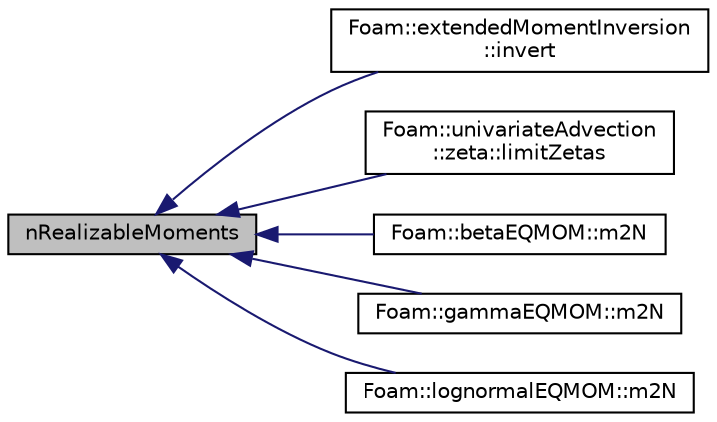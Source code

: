 digraph "nRealizableMoments"
{
  bgcolor="transparent";
  edge [fontname="Helvetica",fontsize="10",labelfontname="Helvetica",labelfontsize="10"];
  node [fontname="Helvetica",fontsize="10",shape=record];
  rankdir="LR";
  Node30 [label="nRealizableMoments",height=0.2,width=0.4,color="black", fillcolor="grey75", style="filled", fontcolor="black"];
  Node30 -> Node31 [dir="back",color="midnightblue",fontsize="10",style="solid",fontname="Helvetica"];
  Node31 [label="Foam::extendedMomentInversion\l::invert",height=0.2,width=0.4,color="black",URL="$a02020.html#a45d56bb3ba42ace7670d4c68707abf5d",tooltip="Invert moments to find weight, abscissae and sigma. "];
  Node30 -> Node32 [dir="back",color="midnightblue",fontsize="10",style="solid",fontname="Helvetica"];
  Node32 [label="Foam::univariateAdvection\l::zeta::limitZetas",height=0.2,width=0.4,color="black",URL="$a01952.html#a57ca278410d45b803a532bfc4a1e99e5",tooltip="Applies additional limitation to zeta_k, if needed. "];
  Node30 -> Node33 [dir="back",color="midnightblue",fontsize="10",style="solid",fontname="Helvetica"];
  Node33 [label="Foam::betaEQMOM::m2N",height=0.2,width=0.4,color="black",URL="$a02016.html#abee7f03ce3d0afa1dbc462ff6da2fff9",tooltip="Compute the last moment from starred moments. "];
  Node30 -> Node34 [dir="back",color="midnightblue",fontsize="10",style="solid",fontname="Helvetica"];
  Node34 [label="Foam::gammaEQMOM::m2N",height=0.2,width=0.4,color="black",URL="$a02024.html#abee7f03ce3d0afa1dbc462ff6da2fff9",tooltip="Compute the last moment from starred moments. "];
  Node30 -> Node35 [dir="back",color="midnightblue",fontsize="10",style="solid",fontname="Helvetica"];
  Node35 [label="Foam::lognormalEQMOM::m2N",height=0.2,width=0.4,color="black",URL="$a02028.html#abee7f03ce3d0afa1dbc462ff6da2fff9",tooltip="Compute the last moment from starred moments. "];
}
